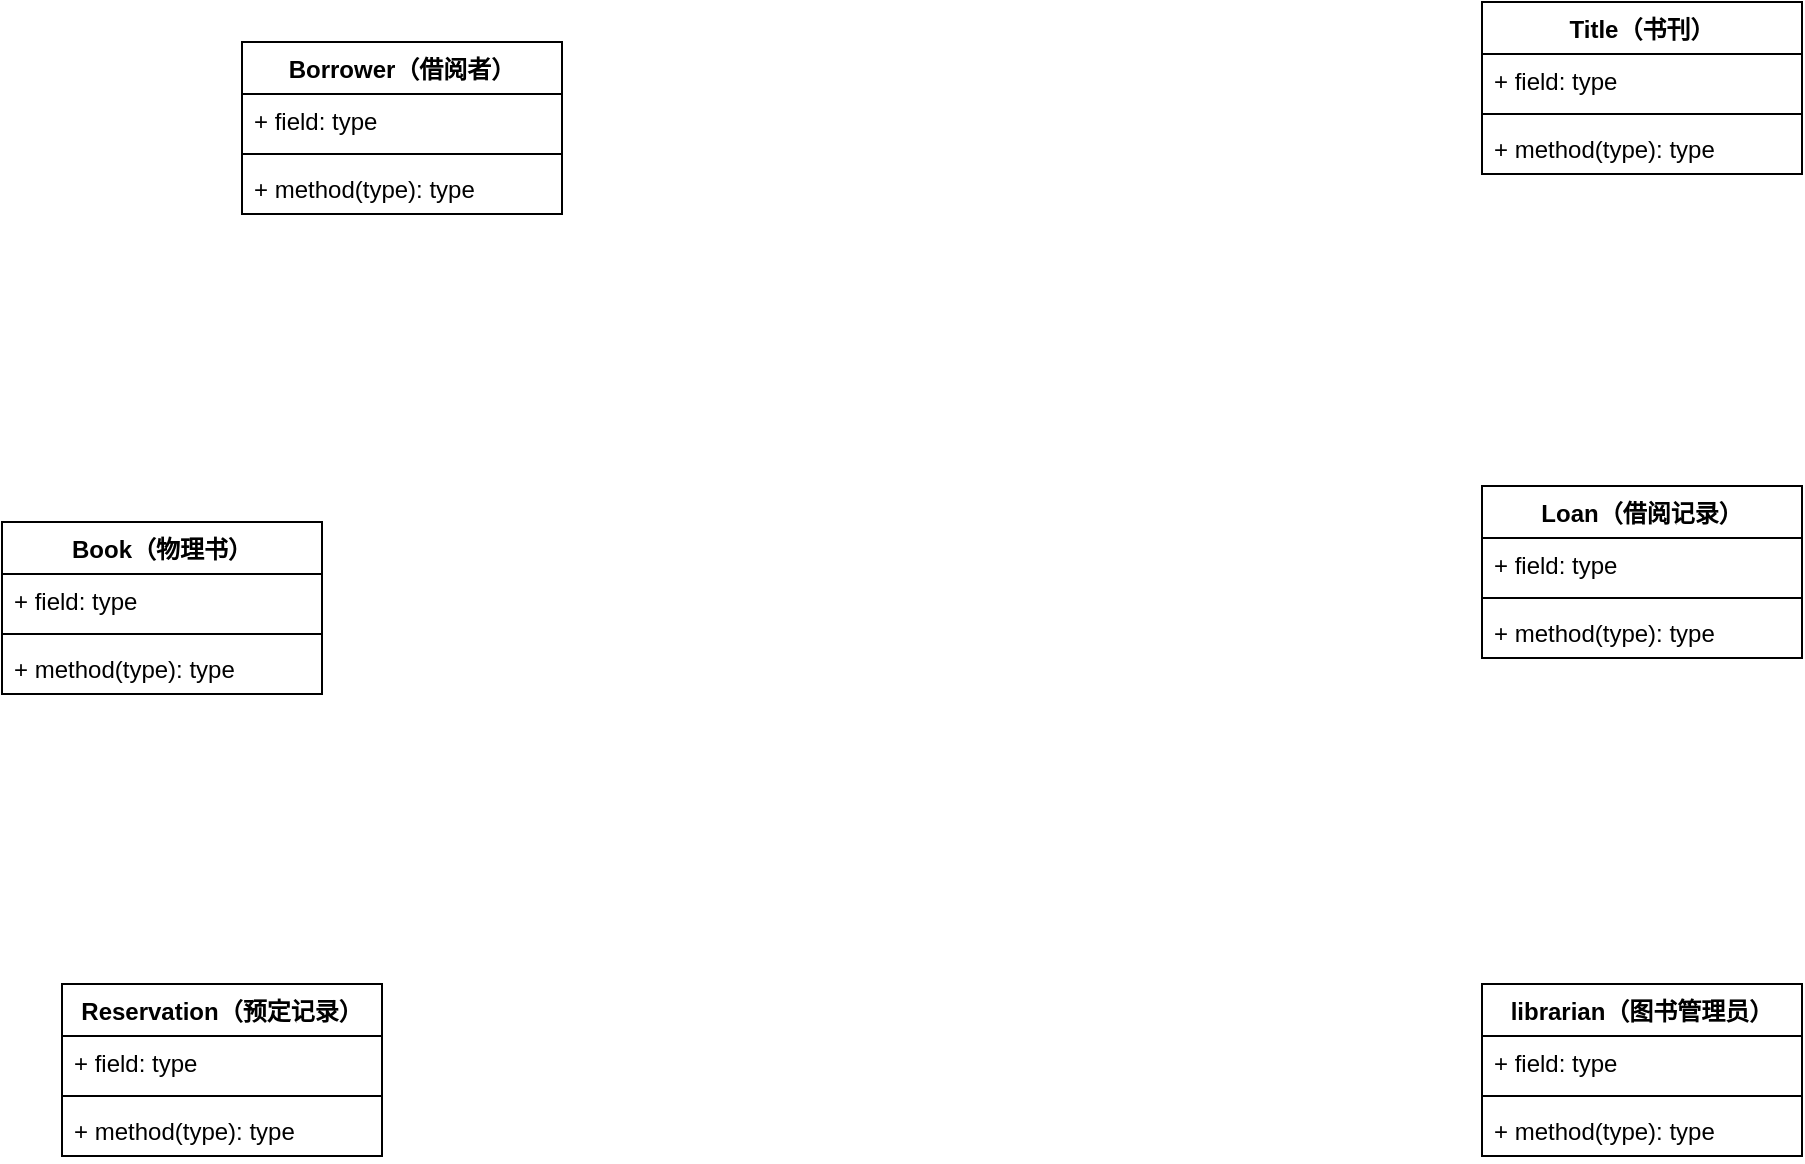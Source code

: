 <mxfile version="20.5.3" type="github">
  <diagram id="cHZBKy_fLDtVCj5SLkqQ" name="第 1 页">
    <mxGraphModel dx="1822" dy="794" grid="1" gridSize="10" guides="1" tooltips="1" connect="1" arrows="1" fold="1" page="0" pageScale="1" pageWidth="827" pageHeight="1169" math="0" shadow="0">
      <root>
        <mxCell id="0" />
        <mxCell id="1" parent="0" />
        <mxCell id="w4OH9tgenmO48qjcY2iN-1" value="Borrower（借阅者）" style="swimlane;fontStyle=1;align=center;verticalAlign=top;childLayout=stackLayout;horizontal=1;startSize=26;horizontalStack=0;resizeParent=1;resizeParentMax=0;resizeLast=0;collapsible=1;marginBottom=0;" vertex="1" parent="1">
          <mxGeometry x="-130" y="150" width="160" height="86" as="geometry" />
        </mxCell>
        <mxCell id="w4OH9tgenmO48qjcY2iN-2" value="+ field: type" style="text;strokeColor=none;fillColor=none;align=left;verticalAlign=top;spacingLeft=4;spacingRight=4;overflow=hidden;rotatable=0;points=[[0,0.5],[1,0.5]];portConstraint=eastwest;" vertex="1" parent="w4OH9tgenmO48qjcY2iN-1">
          <mxGeometry y="26" width="160" height="26" as="geometry" />
        </mxCell>
        <mxCell id="w4OH9tgenmO48qjcY2iN-3" value="" style="line;strokeWidth=1;fillColor=none;align=left;verticalAlign=middle;spacingTop=-1;spacingLeft=3;spacingRight=3;rotatable=0;labelPosition=right;points=[];portConstraint=eastwest;strokeColor=inherit;" vertex="1" parent="w4OH9tgenmO48qjcY2iN-1">
          <mxGeometry y="52" width="160" height="8" as="geometry" />
        </mxCell>
        <mxCell id="w4OH9tgenmO48qjcY2iN-4" value="+ method(type): type" style="text;strokeColor=none;fillColor=none;align=left;verticalAlign=top;spacingLeft=4;spacingRight=4;overflow=hidden;rotatable=0;points=[[0,0.5],[1,0.5]];portConstraint=eastwest;" vertex="1" parent="w4OH9tgenmO48qjcY2iN-1">
          <mxGeometry y="60" width="160" height="26" as="geometry" />
        </mxCell>
        <mxCell id="w4OH9tgenmO48qjcY2iN-6" value="Title（书刊）" style="swimlane;fontStyle=1;align=center;verticalAlign=top;childLayout=stackLayout;horizontal=1;startSize=26;horizontalStack=0;resizeParent=1;resizeParentMax=0;resizeLast=0;collapsible=1;marginBottom=0;" vertex="1" parent="1">
          <mxGeometry x="490" y="130" width="160" height="86" as="geometry" />
        </mxCell>
        <mxCell id="w4OH9tgenmO48qjcY2iN-7" value="+ field: type" style="text;strokeColor=none;fillColor=none;align=left;verticalAlign=top;spacingLeft=4;spacingRight=4;overflow=hidden;rotatable=0;points=[[0,0.5],[1,0.5]];portConstraint=eastwest;" vertex="1" parent="w4OH9tgenmO48qjcY2iN-6">
          <mxGeometry y="26" width="160" height="26" as="geometry" />
        </mxCell>
        <mxCell id="w4OH9tgenmO48qjcY2iN-8" value="" style="line;strokeWidth=1;fillColor=none;align=left;verticalAlign=middle;spacingTop=-1;spacingLeft=3;spacingRight=3;rotatable=0;labelPosition=right;points=[];portConstraint=eastwest;strokeColor=inherit;" vertex="1" parent="w4OH9tgenmO48qjcY2iN-6">
          <mxGeometry y="52" width="160" height="8" as="geometry" />
        </mxCell>
        <mxCell id="w4OH9tgenmO48qjcY2iN-9" value="+ method(type): type" style="text;strokeColor=none;fillColor=none;align=left;verticalAlign=top;spacingLeft=4;spacingRight=4;overflow=hidden;rotatable=0;points=[[0,0.5],[1,0.5]];portConstraint=eastwest;" vertex="1" parent="w4OH9tgenmO48qjcY2iN-6">
          <mxGeometry y="60" width="160" height="26" as="geometry" />
        </mxCell>
        <mxCell id="w4OH9tgenmO48qjcY2iN-10" value="Book（物理书）" style="swimlane;fontStyle=1;align=center;verticalAlign=top;childLayout=stackLayout;horizontal=1;startSize=26;horizontalStack=0;resizeParent=1;resizeParentMax=0;resizeLast=0;collapsible=1;marginBottom=0;" vertex="1" parent="1">
          <mxGeometry x="-250" y="390" width="160" height="86" as="geometry" />
        </mxCell>
        <mxCell id="w4OH9tgenmO48qjcY2iN-11" value="+ field: type" style="text;strokeColor=none;fillColor=none;align=left;verticalAlign=top;spacingLeft=4;spacingRight=4;overflow=hidden;rotatable=0;points=[[0,0.5],[1,0.5]];portConstraint=eastwest;" vertex="1" parent="w4OH9tgenmO48qjcY2iN-10">
          <mxGeometry y="26" width="160" height="26" as="geometry" />
        </mxCell>
        <mxCell id="w4OH9tgenmO48qjcY2iN-12" value="" style="line;strokeWidth=1;fillColor=none;align=left;verticalAlign=middle;spacingTop=-1;spacingLeft=3;spacingRight=3;rotatable=0;labelPosition=right;points=[];portConstraint=eastwest;strokeColor=inherit;" vertex="1" parent="w4OH9tgenmO48qjcY2iN-10">
          <mxGeometry y="52" width="160" height="8" as="geometry" />
        </mxCell>
        <mxCell id="w4OH9tgenmO48qjcY2iN-13" value="+ method(type): type" style="text;strokeColor=none;fillColor=none;align=left;verticalAlign=top;spacingLeft=4;spacingRight=4;overflow=hidden;rotatable=0;points=[[0,0.5],[1,0.5]];portConstraint=eastwest;" vertex="1" parent="w4OH9tgenmO48qjcY2iN-10">
          <mxGeometry y="60" width="160" height="26" as="geometry" />
        </mxCell>
        <mxCell id="w4OH9tgenmO48qjcY2iN-14" value="Loan（借阅记录）" style="swimlane;fontStyle=1;align=center;verticalAlign=top;childLayout=stackLayout;horizontal=1;startSize=26;horizontalStack=0;resizeParent=1;resizeParentMax=0;resizeLast=0;collapsible=1;marginBottom=0;" vertex="1" parent="1">
          <mxGeometry x="490" y="372" width="160" height="86" as="geometry" />
        </mxCell>
        <mxCell id="w4OH9tgenmO48qjcY2iN-15" value="+ field: type" style="text;strokeColor=none;fillColor=none;align=left;verticalAlign=top;spacingLeft=4;spacingRight=4;overflow=hidden;rotatable=0;points=[[0,0.5],[1,0.5]];portConstraint=eastwest;" vertex="1" parent="w4OH9tgenmO48qjcY2iN-14">
          <mxGeometry y="26" width="160" height="26" as="geometry" />
        </mxCell>
        <mxCell id="w4OH9tgenmO48qjcY2iN-16" value="" style="line;strokeWidth=1;fillColor=none;align=left;verticalAlign=middle;spacingTop=-1;spacingLeft=3;spacingRight=3;rotatable=0;labelPosition=right;points=[];portConstraint=eastwest;strokeColor=inherit;" vertex="1" parent="w4OH9tgenmO48qjcY2iN-14">
          <mxGeometry y="52" width="160" height="8" as="geometry" />
        </mxCell>
        <mxCell id="w4OH9tgenmO48qjcY2iN-17" value="+ method(type): type" style="text;strokeColor=none;fillColor=none;align=left;verticalAlign=top;spacingLeft=4;spacingRight=4;overflow=hidden;rotatable=0;points=[[0,0.5],[1,0.5]];portConstraint=eastwest;" vertex="1" parent="w4OH9tgenmO48qjcY2iN-14">
          <mxGeometry y="60" width="160" height="26" as="geometry" />
        </mxCell>
        <mxCell id="w4OH9tgenmO48qjcY2iN-18" value="Reservation（预定记录）" style="swimlane;fontStyle=1;align=center;verticalAlign=top;childLayout=stackLayout;horizontal=1;startSize=26;horizontalStack=0;resizeParent=1;resizeParentMax=0;resizeLast=0;collapsible=1;marginBottom=0;" vertex="1" parent="1">
          <mxGeometry x="-220" y="621" width="160" height="86" as="geometry" />
        </mxCell>
        <mxCell id="w4OH9tgenmO48qjcY2iN-19" value="+ field: type" style="text;strokeColor=none;fillColor=none;align=left;verticalAlign=top;spacingLeft=4;spacingRight=4;overflow=hidden;rotatable=0;points=[[0,0.5],[1,0.5]];portConstraint=eastwest;" vertex="1" parent="w4OH9tgenmO48qjcY2iN-18">
          <mxGeometry y="26" width="160" height="26" as="geometry" />
        </mxCell>
        <mxCell id="w4OH9tgenmO48qjcY2iN-20" value="" style="line;strokeWidth=1;fillColor=none;align=left;verticalAlign=middle;spacingTop=-1;spacingLeft=3;spacingRight=3;rotatable=0;labelPosition=right;points=[];portConstraint=eastwest;strokeColor=inherit;" vertex="1" parent="w4OH9tgenmO48qjcY2iN-18">
          <mxGeometry y="52" width="160" height="8" as="geometry" />
        </mxCell>
        <mxCell id="w4OH9tgenmO48qjcY2iN-21" value="+ method(type): type" style="text;strokeColor=none;fillColor=none;align=left;verticalAlign=top;spacingLeft=4;spacingRight=4;overflow=hidden;rotatable=0;points=[[0,0.5],[1,0.5]];portConstraint=eastwest;" vertex="1" parent="w4OH9tgenmO48qjcY2iN-18">
          <mxGeometry y="60" width="160" height="26" as="geometry" />
        </mxCell>
        <mxCell id="w4OH9tgenmO48qjcY2iN-22" value="librarian（图书管理员）" style="swimlane;fontStyle=1;align=center;verticalAlign=top;childLayout=stackLayout;horizontal=1;startSize=26;horizontalStack=0;resizeParent=1;resizeParentMax=0;resizeLast=0;collapsible=1;marginBottom=0;" vertex="1" parent="1">
          <mxGeometry x="490" y="621" width="160" height="86" as="geometry" />
        </mxCell>
        <mxCell id="w4OH9tgenmO48qjcY2iN-23" value="+ field: type" style="text;strokeColor=none;fillColor=none;align=left;verticalAlign=top;spacingLeft=4;spacingRight=4;overflow=hidden;rotatable=0;points=[[0,0.5],[1,0.5]];portConstraint=eastwest;" vertex="1" parent="w4OH9tgenmO48qjcY2iN-22">
          <mxGeometry y="26" width="160" height="26" as="geometry" />
        </mxCell>
        <mxCell id="w4OH9tgenmO48qjcY2iN-24" value="" style="line;strokeWidth=1;fillColor=none;align=left;verticalAlign=middle;spacingTop=-1;spacingLeft=3;spacingRight=3;rotatable=0;labelPosition=right;points=[];portConstraint=eastwest;strokeColor=inherit;" vertex="1" parent="w4OH9tgenmO48qjcY2iN-22">
          <mxGeometry y="52" width="160" height="8" as="geometry" />
        </mxCell>
        <mxCell id="w4OH9tgenmO48qjcY2iN-25" value="+ method(type): type" style="text;strokeColor=none;fillColor=none;align=left;verticalAlign=top;spacingLeft=4;spacingRight=4;overflow=hidden;rotatable=0;points=[[0,0.5],[1,0.5]];portConstraint=eastwest;" vertex="1" parent="w4OH9tgenmO48qjcY2iN-22">
          <mxGeometry y="60" width="160" height="26" as="geometry" />
        </mxCell>
      </root>
    </mxGraphModel>
  </diagram>
</mxfile>
